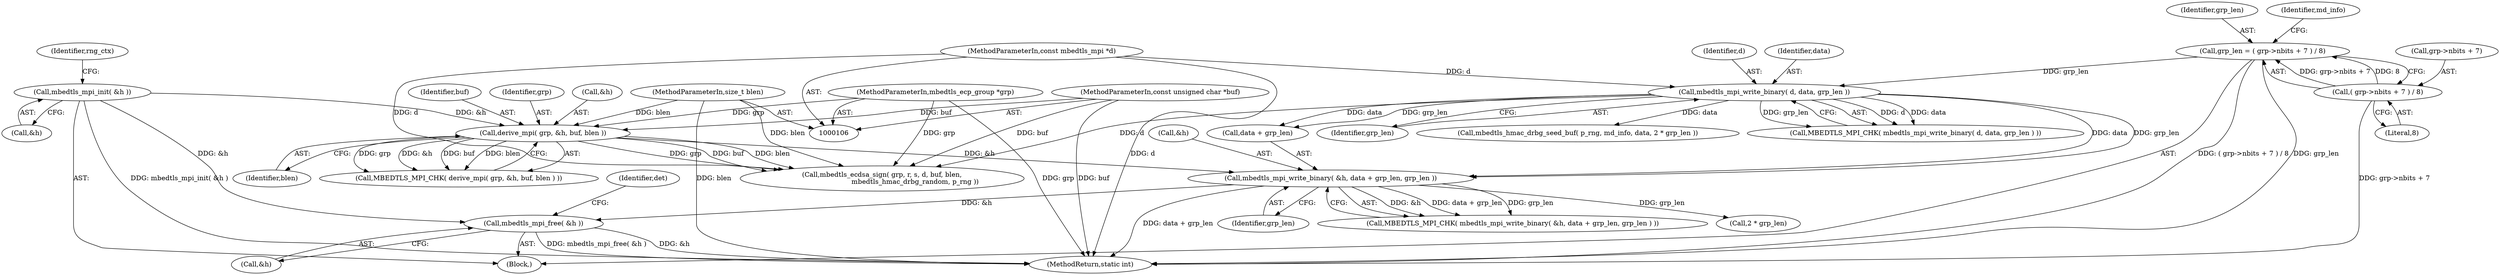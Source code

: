 digraph "0_mbedtls_33f66ba6fd234114aa37f0209dac031bb2870a9b@API" {
"1000243" [label="(Call,mbedtls_mpi_free( &h ))"];
"1000147" [label="(Call,mbedtls_mpi_init( &h ))"];
"1000196" [label="(Call,mbedtls_mpi_write_binary( &h, data + grp_len, grp_len ))"];
"1000189" [label="(Call,derive_mpi( grp, &h, buf, blen ))"];
"1000107" [label="(MethodParameterIn,mbedtls_ecp_group *grp)"];
"1000111" [label="(MethodParameterIn,const unsigned char *buf)"];
"1000112" [label="(MethodParameterIn,size_t blen)"];
"1000184" [label="(Call,mbedtls_mpi_write_binary( d, data, grp_len ))"];
"1000110" [label="(MethodParameterIn,const mbedtls_mpi *d)"];
"1000127" [label="(Call,grp_len = ( grp->nbits + 7 ) / 8)"];
"1000129" [label="(Call,( grp->nbits + 7 ) / 8)"];
"1000187" [label="(Identifier,grp_len)"];
"1000130" [label="(Call,grp->nbits + 7)"];
"1000203" [label="(Call,mbedtls_hmac_drbg_seed_buf( p_rng, md_info, data, 2 * grp_len ))"];
"1000185" [label="(Identifier,d)"];
"1000193" [label="(Identifier,buf)"];
"1000183" [label="(Call,MBEDTLS_MPI_CHK( mbedtls_mpi_write_binary( d, data, grp_len ) ))"];
"1000186" [label="(Identifier,data)"];
"1000189" [label="(Call,derive_mpi( grp, &h, buf, blen ))"];
"1000244" [label="(Call,&h)"];
"1000199" [label="(Call,data + grp_len)"];
"1000247" [label="(Identifier,det)"];
"1000197" [label="(Call,&h)"];
"1000250" [label="(MethodReturn,static int)"];
"1000152" [label="(Identifier,rng_ctx)"];
"1000147" [label="(Call,mbedtls_mpi_init( &h ))"];
"1000230" [label="(Call,mbedtls_ecdsa_sign( grp, r, s, d, buf, blen,\n                               mbedtls_hmac_drbg_random, p_rng ))"];
"1000243" [label="(Call,mbedtls_mpi_free( &h ))"];
"1000127" [label="(Call,grp_len = ( grp->nbits + 7 ) / 8)"];
"1000190" [label="(Identifier,grp)"];
"1000194" [label="(Identifier,blen)"];
"1000148" [label="(Call,&h)"];
"1000184" [label="(Call,mbedtls_mpi_write_binary( d, data, grp_len ))"];
"1000111" [label="(MethodParameterIn,const unsigned char *buf)"];
"1000117" [label="(Block,)"];
"1000195" [label="(Call,MBEDTLS_MPI_CHK( mbedtls_mpi_write_binary( &h, data + grp_len, grp_len ) ))"];
"1000135" [label="(Literal,8)"];
"1000196" [label="(Call,mbedtls_mpi_write_binary( &h, data + grp_len, grp_len ))"];
"1000128" [label="(Identifier,grp_len)"];
"1000188" [label="(Call,MBEDTLS_MPI_CHK( derive_mpi( grp, &h, buf, blen ) ))"];
"1000112" [label="(MethodParameterIn,size_t blen)"];
"1000191" [label="(Call,&h)"];
"1000207" [label="(Call,2 * grp_len)"];
"1000110" [label="(MethodParameterIn,const mbedtls_mpi *d)"];
"1000141" [label="(Identifier,md_info)"];
"1000107" [label="(MethodParameterIn,mbedtls_ecp_group *grp)"];
"1000202" [label="(Identifier,grp_len)"];
"1000129" [label="(Call,( grp->nbits + 7 ) / 8)"];
"1000243" -> "1000117"  [label="AST: "];
"1000243" -> "1000244"  [label="CFG: "];
"1000244" -> "1000243"  [label="AST: "];
"1000247" -> "1000243"  [label="CFG: "];
"1000243" -> "1000250"  [label="DDG: &h"];
"1000243" -> "1000250"  [label="DDG: mbedtls_mpi_free( &h )"];
"1000147" -> "1000243"  [label="DDG: &h"];
"1000196" -> "1000243"  [label="DDG: &h"];
"1000147" -> "1000117"  [label="AST: "];
"1000147" -> "1000148"  [label="CFG: "];
"1000148" -> "1000147"  [label="AST: "];
"1000152" -> "1000147"  [label="CFG: "];
"1000147" -> "1000250"  [label="DDG: mbedtls_mpi_init( &h )"];
"1000147" -> "1000189"  [label="DDG: &h"];
"1000196" -> "1000195"  [label="AST: "];
"1000196" -> "1000202"  [label="CFG: "];
"1000197" -> "1000196"  [label="AST: "];
"1000199" -> "1000196"  [label="AST: "];
"1000202" -> "1000196"  [label="AST: "];
"1000195" -> "1000196"  [label="CFG: "];
"1000196" -> "1000250"  [label="DDG: data + grp_len"];
"1000196" -> "1000195"  [label="DDG: &h"];
"1000196" -> "1000195"  [label="DDG: data + grp_len"];
"1000196" -> "1000195"  [label="DDG: grp_len"];
"1000189" -> "1000196"  [label="DDG: &h"];
"1000184" -> "1000196"  [label="DDG: data"];
"1000184" -> "1000196"  [label="DDG: grp_len"];
"1000196" -> "1000207"  [label="DDG: grp_len"];
"1000189" -> "1000188"  [label="AST: "];
"1000189" -> "1000194"  [label="CFG: "];
"1000190" -> "1000189"  [label="AST: "];
"1000191" -> "1000189"  [label="AST: "];
"1000193" -> "1000189"  [label="AST: "];
"1000194" -> "1000189"  [label="AST: "];
"1000188" -> "1000189"  [label="CFG: "];
"1000189" -> "1000188"  [label="DDG: grp"];
"1000189" -> "1000188"  [label="DDG: &h"];
"1000189" -> "1000188"  [label="DDG: buf"];
"1000189" -> "1000188"  [label="DDG: blen"];
"1000107" -> "1000189"  [label="DDG: grp"];
"1000111" -> "1000189"  [label="DDG: buf"];
"1000112" -> "1000189"  [label="DDG: blen"];
"1000189" -> "1000230"  [label="DDG: grp"];
"1000189" -> "1000230"  [label="DDG: buf"];
"1000189" -> "1000230"  [label="DDG: blen"];
"1000107" -> "1000106"  [label="AST: "];
"1000107" -> "1000250"  [label="DDG: grp"];
"1000107" -> "1000230"  [label="DDG: grp"];
"1000111" -> "1000106"  [label="AST: "];
"1000111" -> "1000250"  [label="DDG: buf"];
"1000111" -> "1000230"  [label="DDG: buf"];
"1000112" -> "1000106"  [label="AST: "];
"1000112" -> "1000250"  [label="DDG: blen"];
"1000112" -> "1000230"  [label="DDG: blen"];
"1000184" -> "1000183"  [label="AST: "];
"1000184" -> "1000187"  [label="CFG: "];
"1000185" -> "1000184"  [label="AST: "];
"1000186" -> "1000184"  [label="AST: "];
"1000187" -> "1000184"  [label="AST: "];
"1000183" -> "1000184"  [label="CFG: "];
"1000184" -> "1000183"  [label="DDG: d"];
"1000184" -> "1000183"  [label="DDG: data"];
"1000184" -> "1000183"  [label="DDG: grp_len"];
"1000110" -> "1000184"  [label="DDG: d"];
"1000127" -> "1000184"  [label="DDG: grp_len"];
"1000184" -> "1000199"  [label="DDG: data"];
"1000184" -> "1000199"  [label="DDG: grp_len"];
"1000184" -> "1000203"  [label="DDG: data"];
"1000184" -> "1000230"  [label="DDG: d"];
"1000110" -> "1000106"  [label="AST: "];
"1000110" -> "1000250"  [label="DDG: d"];
"1000110" -> "1000230"  [label="DDG: d"];
"1000127" -> "1000117"  [label="AST: "];
"1000127" -> "1000129"  [label="CFG: "];
"1000128" -> "1000127"  [label="AST: "];
"1000129" -> "1000127"  [label="AST: "];
"1000141" -> "1000127"  [label="CFG: "];
"1000127" -> "1000250"  [label="DDG: ( grp->nbits + 7 ) / 8"];
"1000127" -> "1000250"  [label="DDG: grp_len"];
"1000129" -> "1000127"  [label="DDG: grp->nbits + 7"];
"1000129" -> "1000127"  [label="DDG: 8"];
"1000129" -> "1000135"  [label="CFG: "];
"1000130" -> "1000129"  [label="AST: "];
"1000135" -> "1000129"  [label="AST: "];
"1000129" -> "1000250"  [label="DDG: grp->nbits + 7"];
}
